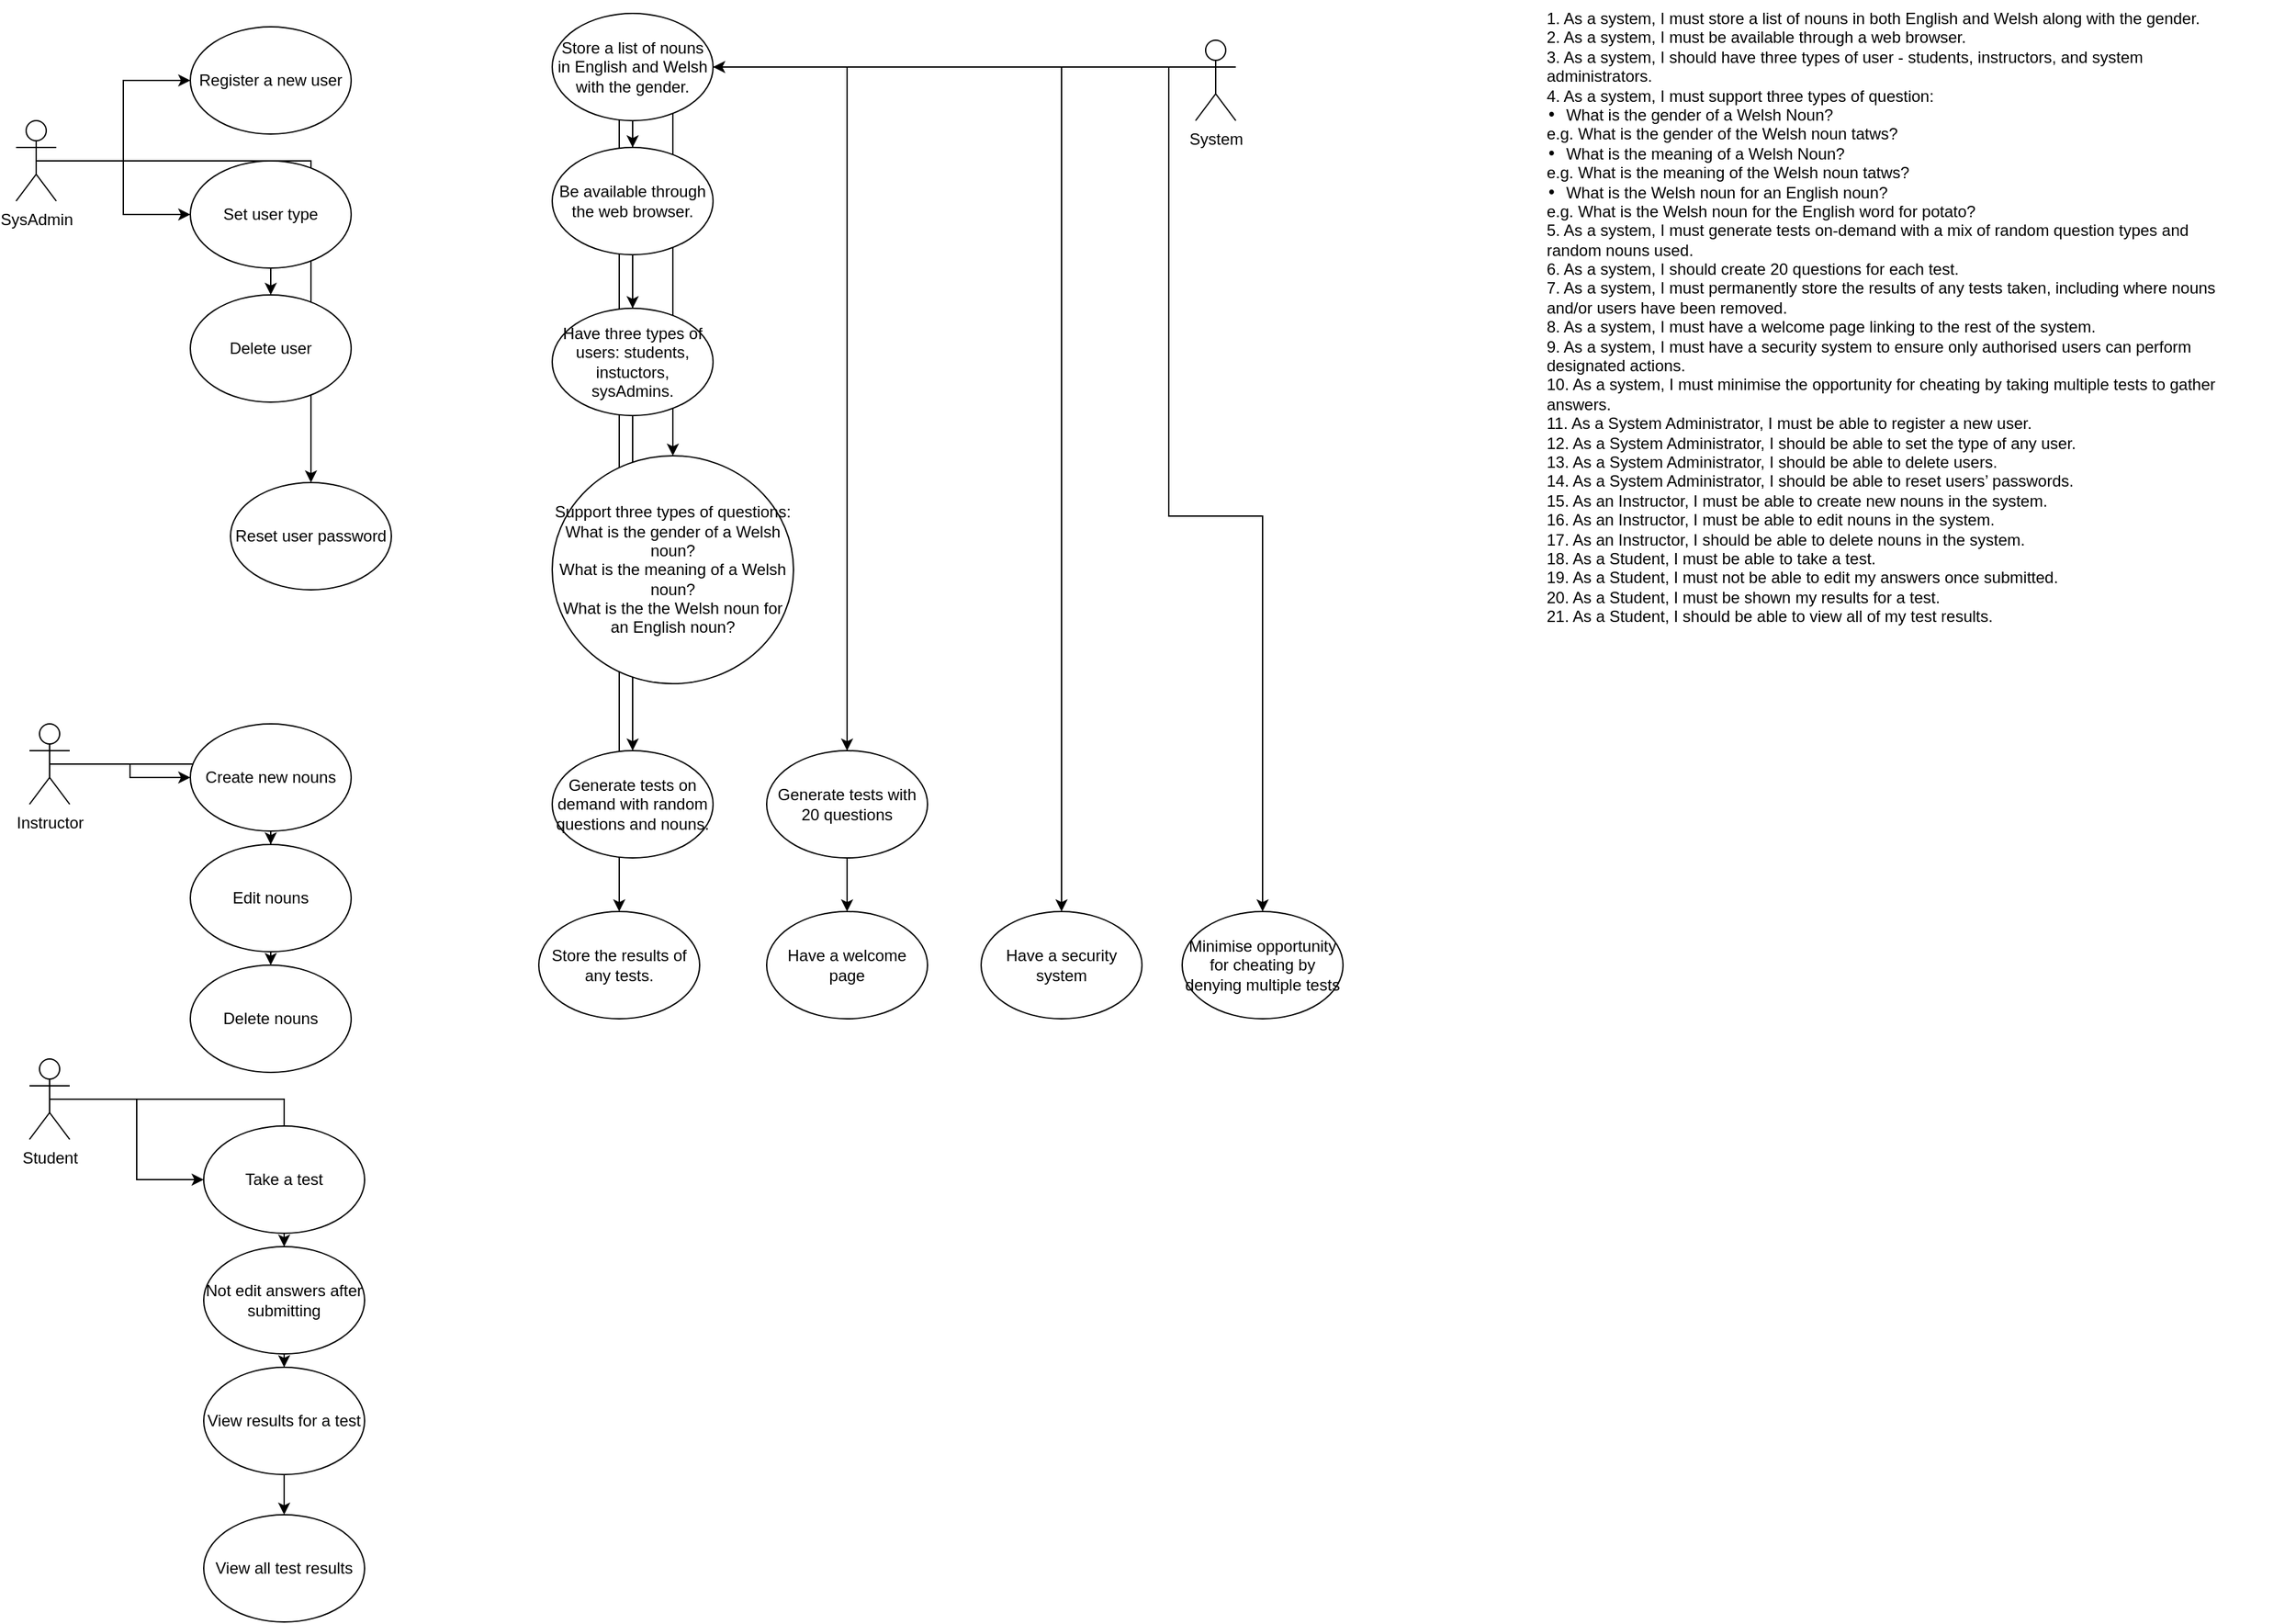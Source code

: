 <mxfile version="26.0.14">
  <diagram name="Page-1" id="0783ab3e-0a74-02c8-0abd-f7b4e66b4bec">
    <mxGraphModel dx="1434" dy="782" grid="1" gridSize="10" guides="1" tooltips="1" connect="1" arrows="1" fold="1" page="1" pageScale="1" pageWidth="850" pageHeight="1100" background="none" math="0" shadow="0">
      <root>
        <mxCell id="0" />
        <mxCell id="1" parent="0" />
        <mxCell id="coWFAxuRJV1McfmA6n-d-18" style="edgeStyle=orthogonalEdgeStyle;rounded=0;orthogonalLoop=1;jettySize=auto;html=1;exitX=0;exitY=0.333;exitDx=0;exitDy=0;exitPerimeter=0;" edge="1" parent="1" source="coWFAxuRJV1McfmA6n-d-1" target="coWFAxuRJV1McfmA6n-d-2">
          <mxGeometry relative="1" as="geometry" />
        </mxCell>
        <mxCell id="coWFAxuRJV1McfmA6n-d-19" style="edgeStyle=orthogonalEdgeStyle;rounded=0;orthogonalLoop=1;jettySize=auto;html=1;exitX=0;exitY=0.333;exitDx=0;exitDy=0;exitPerimeter=0;" edge="1" parent="1" source="coWFAxuRJV1McfmA6n-d-1" target="coWFAxuRJV1McfmA6n-d-8">
          <mxGeometry relative="1" as="geometry" />
        </mxCell>
        <mxCell id="coWFAxuRJV1McfmA6n-d-20" style="edgeStyle=orthogonalEdgeStyle;rounded=0;orthogonalLoop=1;jettySize=auto;html=1;exitX=0;exitY=0.333;exitDx=0;exitDy=0;exitPerimeter=0;" edge="1" parent="1" source="coWFAxuRJV1McfmA6n-d-1" target="coWFAxuRJV1McfmA6n-d-9">
          <mxGeometry relative="1" as="geometry" />
        </mxCell>
        <mxCell id="coWFAxuRJV1McfmA6n-d-21" style="edgeStyle=orthogonalEdgeStyle;rounded=0;orthogonalLoop=1;jettySize=auto;html=1;exitX=0;exitY=0.333;exitDx=0;exitDy=0;exitPerimeter=0;" edge="1" parent="1" source="coWFAxuRJV1McfmA6n-d-1" target="coWFAxuRJV1McfmA6n-d-10">
          <mxGeometry relative="1" as="geometry" />
        </mxCell>
        <mxCell id="coWFAxuRJV1McfmA6n-d-22" style="edgeStyle=orthogonalEdgeStyle;rounded=0;orthogonalLoop=1;jettySize=auto;html=1;exitX=0;exitY=0.333;exitDx=0;exitDy=0;exitPerimeter=0;" edge="1" parent="1" source="coWFAxuRJV1McfmA6n-d-1" target="coWFAxuRJV1McfmA6n-d-11">
          <mxGeometry relative="1" as="geometry" />
        </mxCell>
        <mxCell id="coWFAxuRJV1McfmA6n-d-23" style="edgeStyle=orthogonalEdgeStyle;rounded=0;orthogonalLoop=1;jettySize=auto;html=1;exitX=0;exitY=0.333;exitDx=0;exitDy=0;exitPerimeter=0;" edge="1" parent="1" source="coWFAxuRJV1McfmA6n-d-1" target="coWFAxuRJV1McfmA6n-d-12">
          <mxGeometry relative="1" as="geometry" />
        </mxCell>
        <mxCell id="coWFAxuRJV1McfmA6n-d-24" style="edgeStyle=orthogonalEdgeStyle;rounded=0;orthogonalLoop=1;jettySize=auto;html=1;exitX=0;exitY=0.333;exitDx=0;exitDy=0;exitPerimeter=0;" edge="1" parent="1" source="coWFAxuRJV1McfmA6n-d-1" target="coWFAxuRJV1McfmA6n-d-13">
          <mxGeometry relative="1" as="geometry" />
        </mxCell>
        <mxCell id="coWFAxuRJV1McfmA6n-d-25" style="edgeStyle=orthogonalEdgeStyle;rounded=0;orthogonalLoop=1;jettySize=auto;html=1;exitX=0;exitY=0.333;exitDx=0;exitDy=0;exitPerimeter=0;" edge="1" parent="1" source="coWFAxuRJV1McfmA6n-d-1" target="coWFAxuRJV1McfmA6n-d-14">
          <mxGeometry relative="1" as="geometry" />
        </mxCell>
        <mxCell id="coWFAxuRJV1McfmA6n-d-26" style="edgeStyle=orthogonalEdgeStyle;rounded=0;orthogonalLoop=1;jettySize=auto;html=1;exitX=0;exitY=0.333;exitDx=0;exitDy=0;exitPerimeter=0;" edge="1" parent="1" source="coWFAxuRJV1McfmA6n-d-1" target="coWFAxuRJV1McfmA6n-d-15">
          <mxGeometry relative="1" as="geometry" />
        </mxCell>
        <mxCell id="coWFAxuRJV1McfmA6n-d-27" style="edgeStyle=orthogonalEdgeStyle;rounded=0;orthogonalLoop=1;jettySize=auto;html=1;exitX=0;exitY=0.333;exitDx=0;exitDy=0;exitPerimeter=0;" edge="1" parent="1" source="coWFAxuRJV1McfmA6n-d-1" target="coWFAxuRJV1McfmA6n-d-16">
          <mxGeometry relative="1" as="geometry" />
        </mxCell>
        <mxCell id="coWFAxuRJV1McfmA6n-d-1" value="System" style="shape=umlActor;verticalLabelPosition=bottom;verticalAlign=top;html=1;outlineConnect=0;" vertex="1" parent="1">
          <mxGeometry x="960" y="60" width="30" height="60" as="geometry" />
        </mxCell>
        <mxCell id="coWFAxuRJV1McfmA6n-d-2" value="Store a list of nouns in English and Welsh with the gender." style="ellipse;whiteSpace=wrap;html=1;" vertex="1" parent="1">
          <mxGeometry x="480" y="40" width="120" height="80" as="geometry" />
        </mxCell>
        <mxCell id="coWFAxuRJV1McfmA6n-d-33" style="edgeStyle=orthogonalEdgeStyle;rounded=0;orthogonalLoop=1;jettySize=auto;html=1;exitX=0.5;exitY=0.5;exitDx=0;exitDy=0;exitPerimeter=0;" edge="1" parent="1" source="coWFAxuRJV1McfmA6n-d-3" target="coWFAxuRJV1McfmA6n-d-29">
          <mxGeometry relative="1" as="geometry" />
        </mxCell>
        <mxCell id="coWFAxuRJV1McfmA6n-d-34" style="edgeStyle=orthogonalEdgeStyle;rounded=0;orthogonalLoop=1;jettySize=auto;html=1;exitX=0.5;exitY=0.5;exitDx=0;exitDy=0;exitPerimeter=0;" edge="1" parent="1" source="coWFAxuRJV1McfmA6n-d-3" target="coWFAxuRJV1McfmA6n-d-30">
          <mxGeometry relative="1" as="geometry" />
        </mxCell>
        <mxCell id="coWFAxuRJV1McfmA6n-d-35" style="edgeStyle=orthogonalEdgeStyle;rounded=0;orthogonalLoop=1;jettySize=auto;html=1;exitX=0.5;exitY=0.5;exitDx=0;exitDy=0;exitPerimeter=0;" edge="1" parent="1" source="coWFAxuRJV1McfmA6n-d-3" target="coWFAxuRJV1McfmA6n-d-31">
          <mxGeometry relative="1" as="geometry" />
        </mxCell>
        <mxCell id="coWFAxuRJV1McfmA6n-d-36" style="edgeStyle=orthogonalEdgeStyle;rounded=0;orthogonalLoop=1;jettySize=auto;html=1;exitX=0.5;exitY=0.5;exitDx=0;exitDy=0;exitPerimeter=0;" edge="1" parent="1" source="coWFAxuRJV1McfmA6n-d-3" target="coWFAxuRJV1McfmA6n-d-32">
          <mxGeometry relative="1" as="geometry" />
        </mxCell>
        <mxCell id="coWFAxuRJV1McfmA6n-d-3" value="SysAdmin" style="shape=umlActor;verticalLabelPosition=bottom;verticalAlign=top;html=1;outlineConnect=0;" vertex="1" parent="1">
          <mxGeometry x="80" y="120" width="30" height="60" as="geometry" />
        </mxCell>
        <mxCell id="coWFAxuRJV1McfmA6n-d-41" style="edgeStyle=orthogonalEdgeStyle;rounded=0;orthogonalLoop=1;jettySize=auto;html=1;exitX=0.5;exitY=0.5;exitDx=0;exitDy=0;exitPerimeter=0;" edge="1" parent="1" source="coWFAxuRJV1McfmA6n-d-4" target="coWFAxuRJV1McfmA6n-d-37">
          <mxGeometry relative="1" as="geometry" />
        </mxCell>
        <mxCell id="coWFAxuRJV1McfmA6n-d-42" style="edgeStyle=orthogonalEdgeStyle;rounded=0;orthogonalLoop=1;jettySize=auto;html=1;exitX=0.5;exitY=0.5;exitDx=0;exitDy=0;exitPerimeter=0;" edge="1" parent="1" source="coWFAxuRJV1McfmA6n-d-4" target="coWFAxuRJV1McfmA6n-d-38">
          <mxGeometry relative="1" as="geometry" />
        </mxCell>
        <mxCell id="coWFAxuRJV1McfmA6n-d-43" style="edgeStyle=orthogonalEdgeStyle;rounded=0;orthogonalLoop=1;jettySize=auto;html=1;exitX=0.5;exitY=0.5;exitDx=0;exitDy=0;exitPerimeter=0;" edge="1" parent="1" source="coWFAxuRJV1McfmA6n-d-4" target="coWFAxuRJV1McfmA6n-d-39">
          <mxGeometry relative="1" as="geometry" />
        </mxCell>
        <mxCell id="coWFAxuRJV1McfmA6n-d-4" value="Instructor" style="shape=umlActor;verticalLabelPosition=bottom;verticalAlign=top;html=1;outlineConnect=0;" vertex="1" parent="1">
          <mxGeometry x="90" y="570" width="30" height="60" as="geometry" />
        </mxCell>
        <mxCell id="coWFAxuRJV1McfmA6n-d-47" style="edgeStyle=orthogonalEdgeStyle;rounded=0;orthogonalLoop=1;jettySize=auto;html=1;exitX=0.5;exitY=0.5;exitDx=0;exitDy=0;exitPerimeter=0;" edge="1" parent="1" source="coWFAxuRJV1McfmA6n-d-5" target="coWFAxuRJV1McfmA6n-d-40">
          <mxGeometry relative="1" as="geometry" />
        </mxCell>
        <mxCell id="coWFAxuRJV1McfmA6n-d-48" style="edgeStyle=orthogonalEdgeStyle;rounded=0;orthogonalLoop=1;jettySize=auto;html=1;exitX=0.5;exitY=0.5;exitDx=0;exitDy=0;exitPerimeter=0;" edge="1" parent="1" source="coWFAxuRJV1McfmA6n-d-5" target="coWFAxuRJV1McfmA6n-d-44">
          <mxGeometry relative="1" as="geometry" />
        </mxCell>
        <mxCell id="coWFAxuRJV1McfmA6n-d-49" style="edgeStyle=orthogonalEdgeStyle;rounded=0;orthogonalLoop=1;jettySize=auto;html=1;exitX=0.5;exitY=0.5;exitDx=0;exitDy=0;exitPerimeter=0;" edge="1" parent="1" source="coWFAxuRJV1McfmA6n-d-5" target="coWFAxuRJV1McfmA6n-d-45">
          <mxGeometry relative="1" as="geometry" />
        </mxCell>
        <mxCell id="coWFAxuRJV1McfmA6n-d-50" style="edgeStyle=orthogonalEdgeStyle;rounded=0;orthogonalLoop=1;jettySize=auto;html=1;exitX=0.5;exitY=0.5;exitDx=0;exitDy=0;exitPerimeter=0;" edge="1" parent="1" source="coWFAxuRJV1McfmA6n-d-5" target="coWFAxuRJV1McfmA6n-d-46">
          <mxGeometry relative="1" as="geometry" />
        </mxCell>
        <mxCell id="coWFAxuRJV1McfmA6n-d-5" value="Student" style="shape=umlActor;verticalLabelPosition=bottom;verticalAlign=top;html=1;outlineConnect=0;" vertex="1" parent="1">
          <mxGeometry x="90" y="820" width="30" height="60" as="geometry" />
        </mxCell>
        <UserObject label="&lt;span style=&quot;left: 14.59%; top: 43.76%; font-size: calc(var(--scale-factor)*10.91px); font-family: sans-serif; transform: scaleX(0.93);&quot; role=&quot;presentation&quot; dir=&quot;ltr&quot;&gt;1. As a system, I must store a list of nouns in both English and Welsh along with the gender.&lt;/span&gt;&lt;br role=&quot;presentation&quot;&gt;&lt;span style=&quot;left: 14.23%; top: 45.37%; font-size: calc(var(--scale-factor)*10.91px); font-family: sans-serif; transform: scaleX(0.941);&quot; role=&quot;presentation&quot; dir=&quot;ltr&quot;&gt;2. As a system, I must be available through a web browser.&lt;/span&gt;&lt;br role=&quot;presentation&quot;&gt;&lt;span style=&quot;left: 14.2%; top: 46.98%; font-size: calc(var(--scale-factor)*10.91px); font-family: sans-serif; transform: scaleX(1.013);&quot; role=&quot;presentation&quot; dir=&quot;ltr&quot;&gt;3. As a system,&lt;/span&gt;&lt;span style=&quot;left: 27.39%; top: 46.98%; font-size: calc(var(--scale-factor)*10.91px); font-family: sans-serif;&quot; role=&quot;presentation&quot; dir=&quot;ltr&quot;&gt; &lt;/span&gt;&lt;span style=&quot;left: 28.63%; top: 46.98%; font-size: calc(var(--scale-factor)*10.91px); font-family: sans-serif; transform: scaleX(1.098);&quot; role=&quot;presentation&quot; dir=&quot;ltr&quot;&gt;I should have three types of user - students,&lt;/span&gt;&lt;span style=&quot;left: 67.52%; top: 46.98%; font-size: calc(var(--scale-factor)*10.91px); font-family: sans-serif;&quot; role=&quot;presentation&quot; dir=&quot;ltr&quot;&gt; &lt;/span&gt;&lt;span style=&quot;left: 68.76%; top: 46.98%; font-size: calc(var(--scale-factor)*10.91px); font-family: sans-serif; transform: scaleX(0.935);&quot; role=&quot;presentation&quot; dir=&quot;ltr&quot;&gt;instructors,&lt;/span&gt;&lt;span style=&quot;left: 77.27%; top: 46.98%; font-size: calc(var(--scale-factor)*10.91px); font-family: sans-serif;&quot; role=&quot;presentation&quot; dir=&quot;ltr&quot;&gt; &lt;/span&gt;&lt;span style=&quot;left: 78.51%; top: 46.98%; font-size: calc(var(--scale-factor)*10.91px); font-family: sans-serif; transform: scaleX(1.007);&quot; role=&quot;presentation&quot; dir=&quot;ltr&quot;&gt;and system&lt;/span&gt;&lt;br role=&quot;presentation&quot;&gt;&lt;span style=&quot;left: 16.49%; top: 48.59%; font-size: calc(var(--scale-factor)*10.91px); font-family: sans-serif; transform: scaleX(0.951);&quot; role=&quot;presentation&quot; dir=&quot;ltr&quot;&gt;administrators.&lt;/span&gt;&lt;br role=&quot;presentation&quot;&gt;&lt;span style=&quot;left: 14.16%; top: 50.2%; font-size: calc(var(--scale-factor)*10.91px); font-family: sans-serif; transform: scaleX(0.942);&quot; role=&quot;presentation&quot; dir=&quot;ltr&quot;&gt;4. As a system, I must support three types of question:&lt;/span&gt;&lt;br role=&quot;presentation&quot;&gt;&lt;span style=&quot;left: 19.04%; top: 51.86%; font-size: calc(var(--scale-factor)*10.91px); font-family: monospace;&quot; role=&quot;presentation&quot; dir=&quot;ltr&quot;&gt;•&lt;/span&gt;&lt;span style=&quot;left: 19.6%; top: 51.86%; font-size: calc(var(--scale-factor)*10.91px); font-family: monospace;&quot; role=&quot;presentation&quot; dir=&quot;ltr&quot;&gt; &lt;/span&gt;&lt;span style=&quot;left: 20.52%; top: 51.81%; font-size: calc(var(--scale-factor)*10.91px); font-family: sans-serif; transform: scaleX(0.939);&quot; role=&quot;presentation&quot; dir=&quot;ltr&quot;&gt;What is the gender of a Welsh Noun?&lt;/span&gt;&lt;br role=&quot;presentation&quot;&gt;&lt;span style=&quot;left: 20.52%; top: 53.42%; font-size: calc(var(--scale-factor)*10.91px); font-family: sans-serif; transform: scaleX(0.873);&quot; role=&quot;presentation&quot; dir=&quot;ltr&quot;&gt;e.g. What is the gender of the Welsh noun tatws?&lt;/span&gt;&lt;br role=&quot;presentation&quot;&gt;&lt;span style=&quot;left: 19.04%; top: 55.08%; font-size: calc(var(--scale-factor)*10.91px); font-family: monospace;&quot; role=&quot;presentation&quot; dir=&quot;ltr&quot;&gt;•&lt;/span&gt;&lt;span style=&quot;left: 19.6%; top: 55.08%; font-size: calc(var(--scale-factor)*10.91px); font-family: monospace;&quot; role=&quot;presentation&quot; dir=&quot;ltr&quot;&gt; &lt;/span&gt;&lt;span style=&quot;left: 20.52%; top: 55.03%; font-size: calc(var(--scale-factor)*10.91px); font-family: sans-serif; transform: scaleX(0.94);&quot; role=&quot;presentation&quot; dir=&quot;ltr&quot;&gt;What is the meaning of a Welsh Noun?&lt;/span&gt;&lt;br role=&quot;presentation&quot;&gt;&lt;span style=&quot;left: 20.52%; top: 56.64%; font-size: calc(var(--scale-factor)*10.91px); font-family: sans-serif; transform: scaleX(0.878);&quot; role=&quot;presentation&quot; dir=&quot;ltr&quot;&gt;e.g. What is the meaning of the Welsh noun tatws?&lt;/span&gt;&lt;br role=&quot;presentation&quot;&gt;&lt;span style=&quot;left: 19.04%; top: 58.3%; font-size: calc(var(--scale-factor)*10.91px); font-family: monospace;&quot; role=&quot;presentation&quot; dir=&quot;ltr&quot;&gt;•&lt;/span&gt;&lt;span style=&quot;left: 19.6%; top: 58.3%; font-size: calc(var(--scale-factor)*10.91px); font-family: monospace;&quot; role=&quot;presentation&quot; dir=&quot;ltr&quot;&gt; &lt;/span&gt;&lt;span style=&quot;left: 20.52%; top: 58.25%; font-size: calc(var(--scale-factor)*10.91px); font-family: sans-serif; transform: scaleX(0.938);&quot; role=&quot;presentation&quot; dir=&quot;ltr&quot;&gt;What is the Welsh noun for an English noun?&lt;/span&gt;&lt;br role=&quot;presentation&quot;&gt;&lt;span style=&quot;left: 20.52%; top: 59.85%; font-size: calc(var(--scale-factor)*10.91px); font-family: sans-serif; transform: scaleX(0.884);&quot; role=&quot;presentation&quot; dir=&quot;ltr&quot;&gt;e.g. What is the Welsh noun for the English word for potato?&lt;/span&gt;&lt;br role=&quot;presentation&quot;&gt;&lt;span style=&quot;left: 14.2%; top: 61.46%; font-size: calc(var(--scale-factor)*10.91px); font-family: sans-serif; transform: scaleX(1.004);&quot; role=&quot;presentation&quot; dir=&quot;ltr&quot;&gt;5. As a system, I must generate tests on-demand with a mix of random question types and&lt;/span&gt;&lt;br role=&quot;presentation&quot;&gt;&lt;span style=&quot;left: 16.49%; top: 63.07%; font-size: calc(var(--scale-factor)*10.91px); font-family: sans-serif; transform: scaleX(0.954);&quot; role=&quot;presentation&quot; dir=&quot;ltr&quot;&gt;random nouns used.&lt;/span&gt;&lt;br role=&quot;presentation&quot;&gt;&lt;span style=&quot;left: 14.15%; top: 64.68%; font-size: calc(var(--scale-factor)*10.91px); font-family: sans-serif; transform: scaleX(0.933);&quot; role=&quot;presentation&quot; dir=&quot;ltr&quot;&gt;6. As a system, I should create 20 questions for each test.&lt;/span&gt;&lt;br role=&quot;presentation&quot;&gt;&lt;span style=&quot;left: 14.34%; top: 66.29%; font-size: calc(var(--scale-factor)*10.91px); font-family: sans-serif; transform: scaleX(0.958);&quot; role=&quot;presentation&quot; dir=&quot;ltr&quot;&gt;7. As a system, I must permanently store the results of any tests taken, including where nouns&lt;/span&gt;&lt;br role=&quot;presentation&quot;&gt;&lt;span style=&quot;left: 16.49%; top: 67.9%; font-size: calc(var(--scale-factor)*10.91px); font-family: sans-serif; transform: scaleX(0.961);&quot; role=&quot;presentation&quot; dir=&quot;ltr&quot;&gt;and/or users have been removed.&lt;/span&gt;&lt;br role=&quot;presentation&quot;&gt;&lt;span style=&quot;left: 14.08%; top: 69.51%; font-size: calc(var(--scale-factor)*10.91px); font-family: sans-serif; transform: scaleX(0.937);&quot; role=&quot;presentation&quot; dir=&quot;ltr&quot;&gt;8. As a system, I must have a welcome page linking to the rest of the system.&lt;/span&gt;&lt;br role=&quot;presentation&quot;&gt;&lt;span style=&quot;left: 14.19%; top: 71.12%; font-size: calc(var(--scale-factor)*10.91px); font-family: sans-serif; transform: scaleX(0.998);&quot; role=&quot;presentation&quot; dir=&quot;ltr&quot;&gt;9. As a system, I must have a security system to ensure only authorised users can perform&lt;/span&gt;&lt;br role=&quot;presentation&quot;&gt;&lt;span style=&quot;left: 16.49%; top: 72.73%; font-size: calc(var(--scale-factor)*10.91px); font-family: sans-serif; transform: scaleX(0.934);&quot; role=&quot;presentation&quot; dir=&quot;ltr&quot;&gt;designated actions.&lt;/span&gt;&lt;br role=&quot;presentation&quot;&gt;&lt;span style=&quot;left: 13.35%; top: 74.34%; font-size: calc(var(--scale-factor)*10.91px); font-family: sans-serif; transform: scaleX(0.969);&quot; role=&quot;presentation&quot; dir=&quot;ltr&quot;&gt;10. As a system, I must minimise the opportunity for cheating by taking multiple tests to gather&lt;/span&gt;&lt;br role=&quot;presentation&quot;&gt;&lt;span style=&quot;left: 16.49%; top: 75.95%; font-size: calc(var(--scale-factor)*10.91px); font-family: sans-serif; transform: scaleX(0.912);&quot; role=&quot;presentation&quot; dir=&quot;ltr&quot;&gt;answers.&lt;/span&gt;&lt;br role=&quot;presentation&quot;&gt;&lt;span style=&quot;left: 13.99%; top: 78.57%; font-size: calc(var(--scale-factor)*10.91px); font-family: sans-serif; transform: scaleX(0.925);&quot; role=&quot;presentation&quot; dir=&quot;ltr&quot;&gt;11. As a System Administrator, I must be able to register a new user.&lt;/span&gt;&lt;br role=&quot;presentation&quot;&gt;&lt;span style=&quot;left: 13.63%; top: 80.18%; font-size: calc(var(--scale-factor)*10.91px); font-family: sans-serif; transform: scaleX(0.933);&quot; role=&quot;presentation&quot; dir=&quot;ltr&quot;&gt;12. As a System Administrator, I should be able to set the type of any user.&lt;/span&gt;&lt;br role=&quot;presentation&quot;&gt;&lt;span style=&quot;left: 13.6%; top: 81.79%; font-size: calc(var(--scale-factor)*10.91px); font-family: sans-serif; transform: scaleX(0.929);&quot; role=&quot;presentation&quot; dir=&quot;ltr&quot;&gt;13. As a System Administrator, I should be able to delete users.&lt;/span&gt;&lt;br role=&quot;presentation&quot;&gt;&lt;span style=&quot;left: 13.56%; top: 83.4%; font-size: calc(var(--scale-factor)*10.91px); font-family: sans-serif; transform: scaleX(0.921);&quot; role=&quot;presentation&quot; dir=&quot;ltr&quot;&gt;14. As a System Administrator, I should be able to reset users’ passwords.&lt;/span&gt;&lt;br role=&quot;presentation&quot;&gt;&lt;span style=&quot;left: 13.6%; top: 86.02%; font-size: calc(var(--scale-factor)*10.91px); font-family: sans-serif; transform: scaleX(0.935);&quot; role=&quot;presentation&quot; dir=&quot;ltr&quot;&gt;15. As an Instructor, I must be able to create new nouns in the system.&lt;/span&gt;&lt;br role=&quot;presentation&quot;&gt;&lt;span style=&quot;left: 13.55%; top: 87.62%; font-size: calc(var(--scale-factor)*10.91px); font-family: sans-serif; transform: scaleX(0.936);&quot; role=&quot;presentation&quot; dir=&quot;ltr&quot;&gt;16. As an Instructor, I must be able to edit nouns in the system.&lt;/span&gt;&lt;br role=&quot;presentation&quot;&gt;&lt;span style=&quot;left: 13.74%; top: 89.23%; font-size: calc(var(--scale-factor)*10.91px); font-family: sans-serif; transform: scaleX(0.935);&quot; role=&quot;presentation&quot; dir=&quot;ltr&quot;&gt;17. As an Instructor, I should be able to delete nouns in the system.&lt;/span&gt;&lt;br role=&quot;presentation&quot;&gt;&lt;span style=&quot;left: 13.48%; top: 91.85%; font-size: calc(var(--scale-factor)*10.91px); font-family: sans-serif; transform: scaleX(0.919);&quot; role=&quot;presentation&quot; dir=&quot;ltr&quot;&gt;18. As a Student, I must be able to take a test.&lt;/span&gt;&lt;br role=&quot;presentation&quot;&gt;&lt;span style=&quot;left: 13.59%; top: 10.27%; font-size: calc(var(--scale-factor)*10.91px); font-family: sans-serif; transform: scaleX(0.939);&quot; role=&quot;presentation&quot; dir=&quot;ltr&quot;&gt;19. As a Student, I must not be able to edit my answers once submitted.&lt;/span&gt;&lt;br role=&quot;presentation&quot;&gt;&lt;span style=&quot;left: 12.98%; top: 11.88%; font-size: calc(var(--scale-factor)*10.91px); font-family: sans-serif; transform: scaleX(0.94);&quot; role=&quot;presentation&quot; dir=&quot;ltr&quot;&gt;20. As a Student, I must be shown my results for a test.&lt;/span&gt;&lt;br role=&quot;presentation&quot;&gt;&lt;span style=&quot;left: 13.63%; top: 13.49%; font-size: calc(var(--scale-factor)*10.91px); font-family: sans-serif; transform: scaleX(0.932);&quot; role=&quot;presentation&quot; dir=&quot;ltr&quot;&gt;21. As a Student, I should be able to view all of my test results.&lt;/span&gt;" link="&lt;span style=&quot;left: 14.59%; top: 43.76%; font-size: calc(var(--scale-factor)*10.91px); font-family: sans-serif; transform: scaleX(0.93);&quot; role=&quot;presentation&quot; dir=&quot;ltr&quot;&gt;1. As a system, I must store a list of nouns in both English and Welsh along with the gender.&lt;/span&gt;&lt;br role=&quot;presentation&quot;&gt;&lt;span style=&quot;left: 14.23%; top: 45.37%; font-size: calc(var(--scale-factor)*10.91px); font-family: sans-serif; transform: scaleX(0.941);&quot; role=&quot;presentation&quot; dir=&quot;ltr&quot;&gt;2. As a system, I must be available through a web browser.&lt;/span&gt;&lt;br role=&quot;presentation&quot;&gt;&lt;span style=&quot;left: 14.2%; top: 46.98%; font-size: calc(var(--scale-factor)*10.91px); font-family: sans-serif; transform: scaleX(1.013);&quot; role=&quot;presentation&quot; dir=&quot;ltr&quot;&gt;3. As a system,&lt;/span&gt;&lt;span style=&quot;left: 27.39%; top: 46.98%; font-size: calc(var(--scale-factor)*10.91px); font-family: sans-serif;&quot; role=&quot;presentation&quot; dir=&quot;ltr&quot;&gt; &lt;/span&gt;&lt;span style=&quot;left: 28.63%; top: 46.98%; font-size: calc(var(--scale-factor)*10.91px); font-family: sans-serif; transform: scaleX(1.098);&quot; role=&quot;presentation&quot; dir=&quot;ltr&quot;&gt;I should have three types of user - students,&lt;/span&gt;&lt;span style=&quot;left: 67.52%; top: 46.98%; font-size: calc(var(--scale-factor)*10.91px); font-family: sans-serif;&quot; role=&quot;presentation&quot; dir=&quot;ltr&quot;&gt; &lt;/span&gt;&lt;span style=&quot;left: 68.76%; top: 46.98%; font-size: calc(var(--scale-factor)*10.91px); font-family: sans-serif; transform: scaleX(0.935);&quot; role=&quot;presentation&quot; dir=&quot;ltr&quot;&gt;instructors,&lt;/span&gt;&lt;span style=&quot;left: 77.27%; top: 46.98%; font-size: calc(var(--scale-factor)*10.91px); font-family: sans-serif;&quot; role=&quot;presentation&quot; dir=&quot;ltr&quot;&gt; &lt;/span&gt;&lt;span style=&quot;left: 78.51%; top: 46.98%; font-size: calc(var(--scale-factor)*10.91px); font-family: sans-serif; transform: scaleX(1.007);&quot; role=&quot;presentation&quot; dir=&quot;ltr&quot;&gt;and system&lt;/span&gt;&lt;br role=&quot;presentation&quot;&gt;&lt;span style=&quot;left: 16.49%; top: 48.59%; font-size: calc(var(--scale-factor)*10.91px); font-family: sans-serif; transform: scaleX(0.951);&quot; role=&quot;presentation&quot; dir=&quot;ltr&quot;&gt;administrators.&lt;/span&gt;&lt;br role=&quot;presentation&quot;&gt;&lt;span style=&quot;left: 14.16%; top: 50.2%; font-size: calc(var(--scale-factor)*10.91px); font-family: sans-serif; transform: scaleX(0.942);&quot; role=&quot;presentation&quot; dir=&quot;ltr&quot;&gt;4. As a system, I must support three types of question:&lt;/span&gt;&lt;br role=&quot;presentation&quot;&gt;&lt;span style=&quot;left: 19.04%; top: 51.86%; font-size: calc(var(--scale-factor)*10.91px); font-family: monospace;&quot; role=&quot;presentation&quot; dir=&quot;ltr&quot;&gt;•&lt;/span&gt;&lt;span style=&quot;left: 19.6%; top: 51.86%; font-size: calc(var(--scale-factor)*10.91px); font-family: monospace;&quot; role=&quot;presentation&quot; dir=&quot;ltr&quot;&gt; &lt;/span&gt;&lt;span style=&quot;left: 20.52%; top: 51.81%; font-size: calc(var(--scale-factor)*10.91px); font-family: sans-serif; transform: scaleX(0.939);&quot; role=&quot;presentation&quot; dir=&quot;ltr&quot;&gt;What is the gender of a Welsh Noun?&lt;/span&gt;&lt;br role=&quot;presentation&quot;&gt;&lt;span style=&quot;left: 20.52%; top: 53.42%; font-size: calc(var(--scale-factor)*10.91px); font-family: sans-serif; transform: scaleX(0.873);&quot; role=&quot;presentation&quot; dir=&quot;ltr&quot;&gt;e.g. What is the gender of the Welsh noun tatws?&lt;/span&gt;&lt;br role=&quot;presentation&quot;&gt;&lt;span style=&quot;left: 19.04%; top: 55.08%; font-size: calc(var(--scale-factor)*10.91px); font-family: monospace;&quot; role=&quot;presentation&quot; dir=&quot;ltr&quot;&gt;•&lt;/span&gt;&lt;span style=&quot;left: 19.6%; top: 55.08%; font-size: calc(var(--scale-factor)*10.91px); font-family: monospace;&quot; role=&quot;presentation&quot; dir=&quot;ltr&quot;&gt; &lt;/span&gt;&lt;span style=&quot;left: 20.52%; top: 55.03%; font-size: calc(var(--scale-factor)*10.91px); font-family: sans-serif; transform: scaleX(0.94);&quot; role=&quot;presentation&quot; dir=&quot;ltr&quot;&gt;What is the meaning of a Welsh Noun?&lt;/span&gt;&lt;br role=&quot;presentation&quot;&gt;&lt;span style=&quot;left: 20.52%; top: 56.64%; font-size: calc(var(--scale-factor)*10.91px); font-family: sans-serif; transform: scaleX(0.878);&quot; role=&quot;presentation&quot; dir=&quot;ltr&quot;&gt;e.g. What is the meaning of the Welsh noun tatws?&lt;/span&gt;&lt;br role=&quot;presentation&quot;&gt;&lt;span style=&quot;left: 19.04%; top: 58.3%; font-size: calc(var(--scale-factor)*10.91px); font-family: monospace;&quot; role=&quot;presentation&quot; dir=&quot;ltr&quot;&gt;•&lt;/span&gt;&lt;span style=&quot;left: 19.6%; top: 58.3%; font-size: calc(var(--scale-factor)*10.91px); font-family: monospace;&quot; role=&quot;presentation&quot; dir=&quot;ltr&quot;&gt; &lt;/span&gt;&lt;span style=&quot;left: 20.52%; top: 58.25%; font-size: calc(var(--scale-factor)*10.91px); font-family: sans-serif; transform: scaleX(0.938);&quot; role=&quot;presentation&quot; dir=&quot;ltr&quot;&gt;What is the Welsh noun for an English noun?&lt;/span&gt;&lt;br role=&quot;presentation&quot;&gt;&lt;span style=&quot;left: 20.52%; top: 59.85%; font-size: calc(var(--scale-factor)*10.91px); font-family: sans-serif; transform: scaleX(0.884);&quot; role=&quot;presentation&quot; dir=&quot;ltr&quot;&gt;e.g. What is the Welsh noun for the English word for potato?&lt;/span&gt;&lt;br role=&quot;presentation&quot;&gt;&lt;span style=&quot;left: 14.2%; top: 61.46%; font-size: calc(var(--scale-factor)*10.91px); font-family: sans-serif; transform: scaleX(1.004);&quot; role=&quot;presentation&quot; dir=&quot;ltr&quot;&gt;5. As a system, I must generate tests on-demand with a mix of random question types and&lt;/span&gt;&lt;br role=&quot;presentation&quot;&gt;&lt;span style=&quot;left: 16.49%; top: 63.07%; font-size: calc(var(--scale-factor)*10.91px); font-family: sans-serif; transform: scaleX(0.954);&quot; role=&quot;presentation&quot; dir=&quot;ltr&quot;&gt;random nouns used.&lt;/span&gt;&lt;br role=&quot;presentation&quot;&gt;&lt;span style=&quot;left: 14.15%; top: 64.68%; font-size: calc(var(--scale-factor)*10.91px); font-family: sans-serif; transform: scaleX(0.933);&quot; role=&quot;presentation&quot; dir=&quot;ltr&quot;&gt;6. As a system, I should create 20 questions for each test.&lt;/span&gt;&lt;br role=&quot;presentation&quot;&gt;&lt;span style=&quot;left: 14.34%; top: 66.29%; font-size: calc(var(--scale-factor)*10.91px); font-family: sans-serif; transform: scaleX(0.958);&quot; role=&quot;presentation&quot; dir=&quot;ltr&quot;&gt;7. As a system, I must permanently store the results of any tests taken, including where nouns&lt;/span&gt;&lt;br role=&quot;presentation&quot;&gt;&lt;span style=&quot;left: 16.49%; top: 67.9%; font-size: calc(var(--scale-factor)*10.91px); font-family: sans-serif; transform: scaleX(0.961);&quot; role=&quot;presentation&quot; dir=&quot;ltr&quot;&gt;and/or users have been removed.&lt;/span&gt;&lt;br role=&quot;presentation&quot;&gt;&lt;span style=&quot;left: 14.08%; top: 69.51%; font-size: calc(var(--scale-factor)*10.91px); font-family: sans-serif; transform: scaleX(0.937);&quot; role=&quot;presentation&quot; dir=&quot;ltr&quot;&gt;8. As a system, I must have a welcome page linking to the rest of the system.&lt;/span&gt;&lt;br role=&quot;presentation&quot;&gt;&lt;span style=&quot;left: 14.19%; top: 71.12%; font-size: calc(var(--scale-factor)*10.91px); font-family: sans-serif; transform: scaleX(0.998);&quot; role=&quot;presentation&quot; dir=&quot;ltr&quot;&gt;9. As a system, I must have a security system to ensure only authorised users can perform&lt;/span&gt;&lt;br role=&quot;presentation&quot;&gt;&lt;span style=&quot;left: 16.49%; top: 72.73%; font-size: calc(var(--scale-factor)*10.91px); font-family: sans-serif; transform: scaleX(0.934);&quot; role=&quot;presentation&quot; dir=&quot;ltr&quot;&gt;designated actions.&lt;/span&gt;&lt;br role=&quot;presentation&quot;&gt;&lt;span style=&quot;left: 13.35%; top: 74.34%; font-size: calc(var(--scale-factor)*10.91px); font-family: sans-serif; transform: scaleX(0.969);&quot; role=&quot;presentation&quot; dir=&quot;ltr&quot;&gt;10. As a system, I must minimise the opportunity for cheating by taking multiple tests to gather&lt;/span&gt;&lt;br role=&quot;presentation&quot;&gt;&lt;span style=&quot;left: 16.49%; top: 75.95%; font-size: calc(var(--scale-factor)*10.91px); font-family: sans-serif; transform: scaleX(0.912);&quot; role=&quot;presentation&quot; dir=&quot;ltr&quot;&gt;answers.&lt;/span&gt;&lt;br role=&quot;presentation&quot;&gt;&lt;span style=&quot;left: 13.99%; top: 78.57%; font-size: calc(var(--scale-factor)*10.91px); font-family: sans-serif; transform: scaleX(0.925);&quot; role=&quot;presentation&quot; dir=&quot;ltr&quot;&gt;11. As a System Administrator, I must be able to register a new user.&lt;/span&gt;&lt;br role=&quot;presentation&quot;&gt;&lt;span style=&quot;left: 13.63%; top: 80.18%; font-size: calc(var(--scale-factor)*10.91px); font-family: sans-serif; transform: scaleX(0.933);&quot; role=&quot;presentation&quot; dir=&quot;ltr&quot;&gt;12. As a System Administrator, I should be able to set the type of any user.&lt;/span&gt;&lt;br role=&quot;presentation&quot;&gt;&lt;span style=&quot;left: 13.6%; top: 81.79%; font-size: calc(var(--scale-factor)*10.91px); font-family: sans-serif; transform: scaleX(0.929);&quot; role=&quot;presentation&quot; dir=&quot;ltr&quot;&gt;13. As a System Administrator, I should be able to delete users.&lt;/span&gt;&lt;br role=&quot;presentation&quot;&gt;&lt;span style=&quot;left: 13.56%; top: 83.4%; font-size: calc(var(--scale-factor)*10.91px); font-family: sans-serif; transform: scaleX(0.921);&quot; role=&quot;presentation&quot; dir=&quot;ltr&quot;&gt;14. As a System Administrator, I should be able to reset users’ passwords.&lt;/span&gt;&lt;br role=&quot;presentation&quot;&gt;&lt;span style=&quot;left: 13.6%; top: 86.02%; font-size: calc(var(--scale-factor)*10.91px); font-family: sans-serif; transform: scaleX(0.935);&quot; role=&quot;presentation&quot; dir=&quot;ltr&quot;&gt;15. As an Instructor, I must be able to create new nouns in the system.&lt;/span&gt;&lt;br role=&quot;presentation&quot;&gt;&lt;span style=&quot;left: 13.55%; top: 87.62%; font-size: calc(var(--scale-factor)*10.91px); font-family: sans-serif; transform: scaleX(0.936);&quot; role=&quot;presentation&quot; dir=&quot;ltr&quot;&gt;16. As an Instructor, I must be able to edit nouns in the system.&lt;/span&gt;&lt;br role=&quot;presentation&quot;&gt;&lt;span style=&quot;left: 13.74%; top: 89.23%; font-size: calc(var(--scale-factor)*10.91px); font-family: sans-serif; transform: scaleX(0.935);&quot; role=&quot;presentation&quot; dir=&quot;ltr&quot;&gt;17. As an Instructor, I should be able to delete nouns in the system.&lt;/span&gt;&lt;br role=&quot;presentation&quot;&gt;&lt;span style=&quot;left: 13.48%; top: 91.85%; font-size: calc(var(--scale-factor)*10.91px); font-family: sans-serif; transform: scaleX(0.919);&quot; role=&quot;presentation&quot; dir=&quot;ltr&quot;&gt;18. As a Student, I must be able to take a test.&lt;/span&gt;&lt;br role=&quot;presentation&quot;&gt;&lt;span style=&quot;left: 11.9%; top: 95.68%; font-size: calc(var(--scale-factor)*10.91px); font-family: sans-serif; transform: scaleX(0.942);&quot; role=&quot;presentation&quot; dir=&quot;ltr&quot;&gt;Group Project&lt;/span&gt;&lt;span style=&quot;left: 22.46%; top: 95.68%; font-size: calc(var(--scale-factor)*10.91px); font-family: sans-serif;&quot; role=&quot;presentation&quot; dir=&quot;ltr&quot;&gt; &lt;/span&gt;&lt;span style=&quot;left: 87.13%; top: 95.68%; font-size: calc(var(--scale-factor)*10.91px); font-family: sans-serif;&quot; role=&quot;presentation&quot; dir=&quot;ltr&quot;&gt;2&lt;/span&gt;&lt;div data-pdf-page-number=&quot;2&quot; data-testid=&quot;page_2&quot; class=&quot;page&quot;&gt;&lt;div class=&quot;react-pdf__Page&quot; data-page-number=&quot;2&quot; style=&quot;--scale-factor: 1.2; background-color: white; position: relative; min-width: min-content; min-height: min-content;&quot;&gt;&lt;div class=&quot;react-pdf__Page__annotations annotationLayer&quot; style=&quot;width: round(var(--scale-factor) * 595.276px, 1px); height: round(var(--scale-factor) * 841.89px, 1px);&quot; data-main-rotation=&quot;0&quot;&gt;&lt;section data-annotation-id=&quot;16R&quot; tabindex=&quot;1000&quot; style=&quot;z-index: 0; left: 37.623%; top: 30.216%; width: 25.625%; height: 1.523%;&quot; class=&quot;linkAnnotation&quot;&gt;&lt;a data-element-id=&quot;16R&quot; href=&quot;https://spring.io/tools&quot; rel=&quot;noopener noreferrer nofollow&quot; target=&quot;_blank&quot; id=&quot;pdfjs_internal_id_16R&quot;&gt;&lt;/a&gt;&lt;/section&gt;&lt;/div&gt;&lt;/div&gt;&lt;/div&gt;&lt;div data-pdf-page-number=&quot;3&quot; data-testid=&quot;page_3&quot; class=&quot;page&quot;&gt;&lt;div class=&quot;react-pdf__Page&quot; data-page-number=&quot;3&quot; style=&quot;--scale-factor: 1.2; background-color: white; position: relative; min-width: min-content; min-height: min-content;&quot;&gt;&lt;/div&gt;&lt;/div&gt;&lt;span style=&quot;left: 11.9%; top: 5.53%; font-size: calc(var(--scale-factor)*10.91px); font-family: sans-serif; transform: scaleX(0.931);&quot; role=&quot;presentation&quot; dir=&quot;ltr&quot;&gt;ICL-3102: Business &amp;amp; Enterprise Programming&lt;/span&gt;&lt;br role=&quot;presentation&quot;&gt;&lt;span style=&quot;left: 13.59%; top: 10.27%; font-size: calc(var(--scale-factor)*10.91px); font-family: sans-serif; transform: scaleX(0.939);&quot; role=&quot;presentation&quot; dir=&quot;ltr&quot;&gt;19. As a Student, I must not be able to edit my answers once submitted.&lt;/span&gt;&lt;br role=&quot;presentation&quot;&gt;&lt;span style=&quot;left: 12.98%; top: 11.88%; font-size: calc(var(--scale-factor)*10.91px); font-family: sans-serif; transform: scaleX(0.94);&quot; role=&quot;presentation&quot; dir=&quot;ltr&quot;&gt;20. As a Student, I must be shown my results for a test.&lt;/span&gt;&lt;br role=&quot;presentation&quot;&gt;&lt;span style=&quot;left: 13.63%; top: 13.49%; font-size: calc(var(--scale-factor)*10.91px); font-family: sans-serif; transform: scaleX(0.932);&quot; role=&quot;presentation&quot; dir=&quot;ltr&quot;&gt;21. As a Student, I should be able to view all of my test res&lt;/span&gt;" id="coWFAxuRJV1McfmA6n-d-7">
          <mxCell style="text;whiteSpace=wrap;html=1;" vertex="1" parent="1">
            <mxGeometry x="1220" y="30" width="560" height="470" as="geometry" />
          </mxCell>
        </UserObject>
        <mxCell id="coWFAxuRJV1McfmA6n-d-8" value="Be available through the web browser." style="ellipse;whiteSpace=wrap;html=1;" vertex="1" parent="1">
          <mxGeometry x="480" y="140" width="120" height="80" as="geometry" />
        </mxCell>
        <mxCell id="coWFAxuRJV1McfmA6n-d-9" value="Have three types of users: students, instuctors, sysAdmins." style="ellipse;whiteSpace=wrap;html=1;" vertex="1" parent="1">
          <mxGeometry x="480" y="260" width="120" height="80" as="geometry" />
        </mxCell>
        <mxCell id="coWFAxuRJV1McfmA6n-d-10" value="&lt;div&gt;Support three types of questions:&lt;/div&gt;&lt;div&gt;What is the gender of a Welsh noun?&lt;/div&gt;&lt;div&gt;What is the meaning of a Welsh noun?&lt;/div&gt;&lt;div&gt;What is the the Welsh noun for an English noun?&lt;br&gt;&lt;/div&gt;" style="ellipse;whiteSpace=wrap;html=1;" vertex="1" parent="1">
          <mxGeometry x="480" y="370" width="180" height="170" as="geometry" />
        </mxCell>
        <mxCell id="coWFAxuRJV1McfmA6n-d-11" value="Generate tests on demand with random questions and nouns." style="ellipse;whiteSpace=wrap;html=1;" vertex="1" parent="1">
          <mxGeometry x="480" y="590" width="120" height="80" as="geometry" />
        </mxCell>
        <mxCell id="coWFAxuRJV1McfmA6n-d-12" value="Generate tests with 20 questions" style="ellipse;whiteSpace=wrap;html=1;" vertex="1" parent="1">
          <mxGeometry x="640" y="590" width="120" height="80" as="geometry" />
        </mxCell>
        <mxCell id="coWFAxuRJV1McfmA6n-d-13" value="Store the results of any tests." style="ellipse;whiteSpace=wrap;html=1;" vertex="1" parent="1">
          <mxGeometry x="470" y="710" width="120" height="80" as="geometry" />
        </mxCell>
        <mxCell id="coWFAxuRJV1McfmA6n-d-14" value="Have a welcome page" style="ellipse;whiteSpace=wrap;html=1;" vertex="1" parent="1">
          <mxGeometry x="640" y="710" width="120" height="80" as="geometry" />
        </mxCell>
        <mxCell id="coWFAxuRJV1McfmA6n-d-15" value="Have a security system" style="ellipse;whiteSpace=wrap;html=1;" vertex="1" parent="1">
          <mxGeometry x="800" y="710" width="120" height="80" as="geometry" />
        </mxCell>
        <mxCell id="coWFAxuRJV1McfmA6n-d-16" value="Minimise opportunity for cheating by denying multiple tests" style="ellipse;whiteSpace=wrap;html=1;" vertex="1" parent="1">
          <mxGeometry x="950" y="710" width="120" height="80" as="geometry" />
        </mxCell>
        <mxCell id="coWFAxuRJV1McfmA6n-d-29" value="Register a new user" style="ellipse;whiteSpace=wrap;html=1;" vertex="1" parent="1">
          <mxGeometry x="210" y="50" width="120" height="80" as="geometry" />
        </mxCell>
        <mxCell id="coWFAxuRJV1McfmA6n-d-30" value="Set user type" style="ellipse;whiteSpace=wrap;html=1;" vertex="1" parent="1">
          <mxGeometry x="210" y="150" width="120" height="80" as="geometry" />
        </mxCell>
        <mxCell id="coWFAxuRJV1McfmA6n-d-31" value="Delete user" style="ellipse;whiteSpace=wrap;html=1;" vertex="1" parent="1">
          <mxGeometry x="210" y="250" width="120" height="80" as="geometry" />
        </mxCell>
        <mxCell id="coWFAxuRJV1McfmA6n-d-32" value="Reset user password" style="ellipse;whiteSpace=wrap;html=1;" vertex="1" parent="1">
          <mxGeometry x="240" y="390" width="120" height="80" as="geometry" />
        </mxCell>
        <mxCell id="coWFAxuRJV1McfmA6n-d-37" value="Create new nouns" style="ellipse;whiteSpace=wrap;html=1;" vertex="1" parent="1">
          <mxGeometry x="210" y="570" width="120" height="80" as="geometry" />
        </mxCell>
        <mxCell id="coWFAxuRJV1McfmA6n-d-38" value="Edit nouns" style="ellipse;whiteSpace=wrap;html=1;" vertex="1" parent="1">
          <mxGeometry x="210" y="660" width="120" height="80" as="geometry" />
        </mxCell>
        <mxCell id="coWFAxuRJV1McfmA6n-d-39" value="Delete nouns" style="ellipse;whiteSpace=wrap;html=1;" vertex="1" parent="1">
          <mxGeometry x="210" y="750" width="120" height="80" as="geometry" />
        </mxCell>
        <mxCell id="coWFAxuRJV1McfmA6n-d-40" value="Take a test" style="ellipse;whiteSpace=wrap;html=1;" vertex="1" parent="1">
          <mxGeometry x="220" y="870" width="120" height="80" as="geometry" />
        </mxCell>
        <mxCell id="coWFAxuRJV1McfmA6n-d-44" value="Not edit answers after submitting" style="ellipse;whiteSpace=wrap;html=1;" vertex="1" parent="1">
          <mxGeometry x="220" y="960" width="120" height="80" as="geometry" />
        </mxCell>
        <mxCell id="coWFAxuRJV1McfmA6n-d-45" value="View results for a test" style="ellipse;whiteSpace=wrap;html=1;" vertex="1" parent="1">
          <mxGeometry x="220" y="1050" width="120" height="80" as="geometry" />
        </mxCell>
        <mxCell id="coWFAxuRJV1McfmA6n-d-46" value="View all test results" style="ellipse;whiteSpace=wrap;html=1;" vertex="1" parent="1">
          <mxGeometry x="220" y="1160" width="120" height="80" as="geometry" />
        </mxCell>
      </root>
    </mxGraphModel>
  </diagram>
</mxfile>
